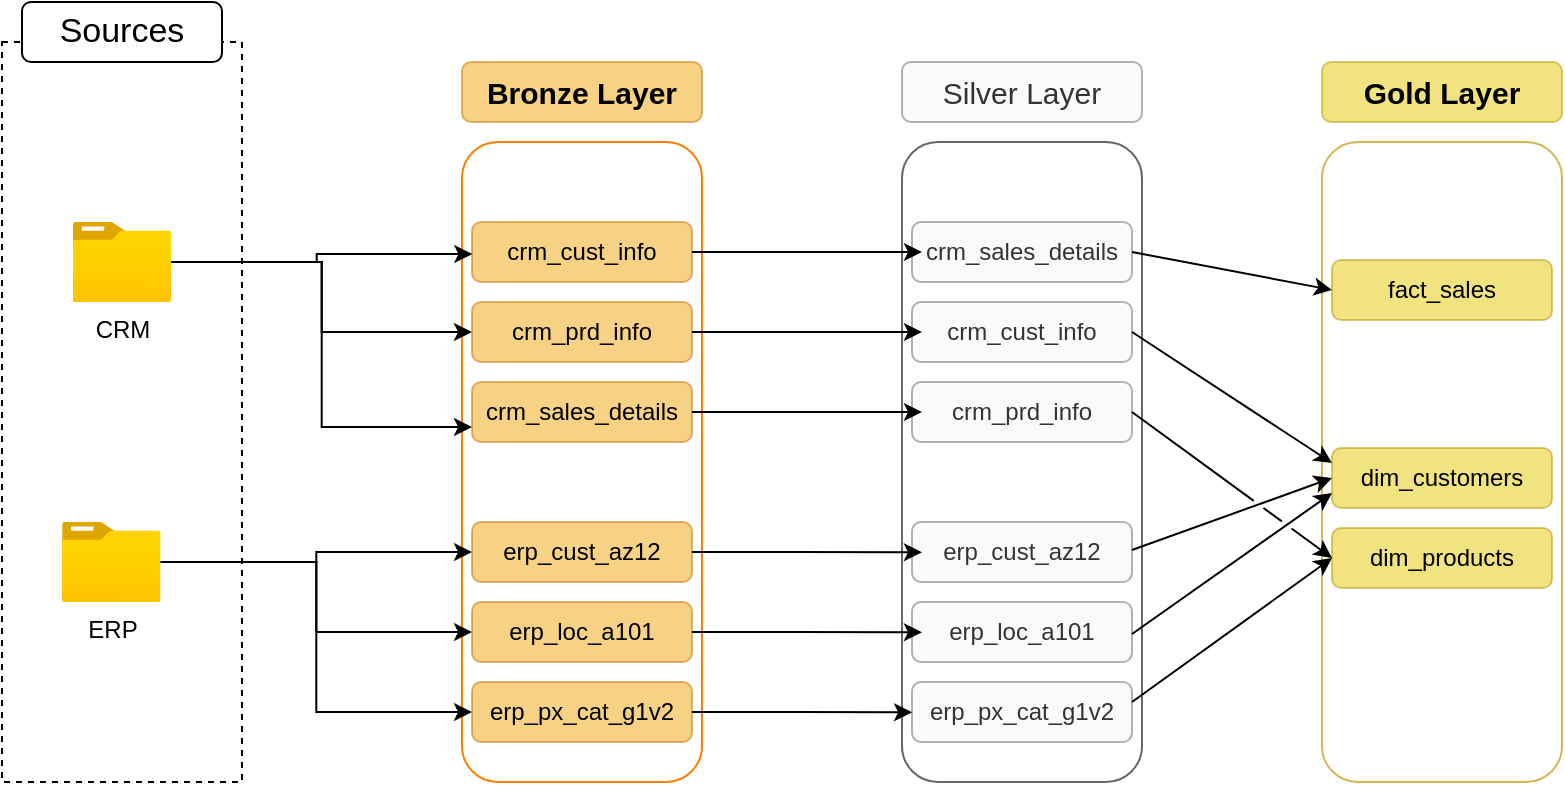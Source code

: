 <mxfile version="27.0.9">
  <diagram name="Page-1" id="J61nO0GT713KSxKDC91W">
    <mxGraphModel dx="856" dy="531" grid="1" gridSize="10" guides="1" tooltips="1" connect="1" arrows="1" fold="1" page="1" pageScale="1" pageWidth="850" pageHeight="1100" math="0" shadow="0">
      <root>
        <mxCell id="0" />
        <mxCell id="1" parent="0" />
        <mxCell id="lUDrN5THh6u3bOi8TJU0-8" value="" style="rounded=1;whiteSpace=wrap;html=1;fillColor=none;strokeColor=#666666;fontColor=#333333;" parent="1" vertex="1">
          <mxGeometry x="490" y="160" width="120" height="320" as="geometry" />
        </mxCell>
        <mxCell id="3yfE5k_EXEyPkkxnGs-Q-5" value="" style="rounded=1;whiteSpace=wrap;html=1;fillColor=none;strokeColor=#FF8000;" parent="1" vertex="1">
          <mxGeometry x="270" y="160" width="120" height="320" as="geometry" />
        </mxCell>
        <mxCell id="3yfE5k_EXEyPkkxnGs-Q-1" value="" style="rounded=0;whiteSpace=wrap;html=1;fillColor=none;dashed=1;" parent="1" vertex="1">
          <mxGeometry x="40" y="110" width="120" height="370" as="geometry" />
        </mxCell>
        <mxCell id="3yfE5k_EXEyPkkxnGs-Q-2" value="Sources" style="rounded=1;whiteSpace=wrap;html=1;fontSize=17;" parent="1" vertex="1">
          <mxGeometry x="50" y="90" width="100" height="30" as="geometry" />
        </mxCell>
        <mxCell id="3yfE5k_EXEyPkkxnGs-Q-13" style="edgeStyle=orthogonalEdgeStyle;rounded=0;orthogonalLoop=1;jettySize=auto;html=1;entryX=0;entryY=0.75;entryDx=0;entryDy=0;" parent="1" source="3yfE5k_EXEyPkkxnGs-Q-3" target="3yfE5k_EXEyPkkxnGs-Q-8" edge="1">
          <mxGeometry relative="1" as="geometry" />
        </mxCell>
        <mxCell id="3yfE5k_EXEyPkkxnGs-Q-21" style="edgeStyle=orthogonalEdgeStyle;rounded=0;orthogonalLoop=1;jettySize=auto;html=1;entryX=0;entryY=0.5;entryDx=0;entryDy=0;" parent="1" source="3yfE5k_EXEyPkkxnGs-Q-3" target="3yfE5k_EXEyPkkxnGs-Q-9" edge="1">
          <mxGeometry relative="1" as="geometry" />
        </mxCell>
        <mxCell id="3yfE5k_EXEyPkkxnGs-Q-3" value="CRM" style="image;aspect=fixed;html=1;points=[];align=center;fontSize=12;image=img/lib/azure2/general/Folder_Blank.svg;" parent="1" vertex="1">
          <mxGeometry x="75.36" y="200" width="49.29" height="40" as="geometry" />
        </mxCell>
        <mxCell id="3yfE5k_EXEyPkkxnGs-Q-19" style="edgeStyle=orthogonalEdgeStyle;rounded=0;orthogonalLoop=1;jettySize=auto;html=1;" parent="1" source="3yfE5k_EXEyPkkxnGs-Q-4" target="3yfE5k_EXEyPkkxnGs-Q-14" edge="1">
          <mxGeometry relative="1" as="geometry" />
        </mxCell>
        <mxCell id="3yfE5k_EXEyPkkxnGs-Q-24" style="edgeStyle=orthogonalEdgeStyle;rounded=0;orthogonalLoop=1;jettySize=auto;html=1;entryX=0;entryY=0.5;entryDx=0;entryDy=0;" parent="1" source="3yfE5k_EXEyPkkxnGs-Q-4" target="3yfE5k_EXEyPkkxnGs-Q-16" edge="1">
          <mxGeometry relative="1" as="geometry" />
        </mxCell>
        <mxCell id="3yfE5k_EXEyPkkxnGs-Q-25" style="edgeStyle=orthogonalEdgeStyle;rounded=0;orthogonalLoop=1;jettySize=auto;html=1;entryX=0;entryY=0.5;entryDx=0;entryDy=0;" parent="1" source="3yfE5k_EXEyPkkxnGs-Q-4" target="3yfE5k_EXEyPkkxnGs-Q-17" edge="1">
          <mxGeometry relative="1" as="geometry" />
        </mxCell>
        <mxCell id="3yfE5k_EXEyPkkxnGs-Q-4" value="ERP" style="image;aspect=fixed;html=1;points=[];align=center;fontSize=12;image=img/lib/azure2/general/Folder_Blank.svg;" parent="1" vertex="1">
          <mxGeometry x="70" y="350" width="49.29" height="40" as="geometry" />
        </mxCell>
        <mxCell id="3yfE5k_EXEyPkkxnGs-Q-6" value="Bronze Layer" style="rounded=1;whiteSpace=wrap;html=1;fillColor=#f0a30a;strokeColor=#BD7000;fontColor=#000000;opacity=50;fontSize=15;fontStyle=1" parent="1" vertex="1">
          <mxGeometry x="270" y="120" width="120" height="30" as="geometry" />
        </mxCell>
        <mxCell id="3yfE5k_EXEyPkkxnGs-Q-7" value="crm_cust_info" style="rounded=1;whiteSpace=wrap;html=1;fillColor=#f0a30a;strokeColor=#BD7000;fontColor=#000000;opacity=50;fontSize=12;" parent="1" vertex="1">
          <mxGeometry x="275" y="200" width="110" height="30" as="geometry" />
        </mxCell>
        <mxCell id="3yfE5k_EXEyPkkxnGs-Q-8" value="crm_sales_details" style="rounded=1;whiteSpace=wrap;html=1;fillColor=#f0a30a;strokeColor=#BD7000;fontColor=#000000;opacity=50;fontSize=12;" parent="1" vertex="1">
          <mxGeometry x="275" y="280" width="110" height="30" as="geometry" />
        </mxCell>
        <mxCell id="3yfE5k_EXEyPkkxnGs-Q-9" value="crm_prd_info" style="rounded=1;whiteSpace=wrap;html=1;fillColor=#f0a30a;strokeColor=#BD7000;fontColor=#000000;opacity=50;fontSize=12;" parent="1" vertex="1">
          <mxGeometry x="275" y="240" width="110" height="30" as="geometry" />
        </mxCell>
        <mxCell id="3yfE5k_EXEyPkkxnGs-Q-14" value="erp_cust_az12" style="rounded=1;whiteSpace=wrap;html=1;fillColor=#f0a30a;strokeColor=#BD7000;fontColor=#000000;opacity=50;fontSize=12;" parent="1" vertex="1">
          <mxGeometry x="275" y="350" width="110" height="30" as="geometry" />
        </mxCell>
        <mxCell id="3yfE5k_EXEyPkkxnGs-Q-16" value="erp_loc_a101" style="rounded=1;whiteSpace=wrap;html=1;fillColor=#f0a30a;strokeColor=#BD7000;fontColor=#000000;opacity=50;fontSize=12;" parent="1" vertex="1">
          <mxGeometry x="275" y="390" width="110" height="30" as="geometry" />
        </mxCell>
        <mxCell id="3yfE5k_EXEyPkkxnGs-Q-17" value="erp_px_cat_g1v2" style="rounded=1;whiteSpace=wrap;html=1;fillColor=#f0a30a;strokeColor=#BD7000;fontColor=#000000;opacity=50;fontSize=12;" parent="1" vertex="1">
          <mxGeometry x="275" y="430" width="110" height="30" as="geometry" />
        </mxCell>
        <mxCell id="3yfE5k_EXEyPkkxnGs-Q-29" style="edgeStyle=orthogonalEdgeStyle;rounded=0;orthogonalLoop=1;jettySize=auto;html=1;entryX=0.043;entryY=0.175;entryDx=0;entryDy=0;entryPerimeter=0;" parent="1" source="3yfE5k_EXEyPkkxnGs-Q-3" target="3yfE5k_EXEyPkkxnGs-Q-5" edge="1">
          <mxGeometry relative="1" as="geometry" />
        </mxCell>
        <mxCell id="lUDrN5THh6u3bOi8TJU0-1" value="Silver Layer" style="rounded=1;whiteSpace=wrap;html=1;opacity=50;fontSize=15;fillColor=#f5f5f5;strokeColor=#666666;fontColor=#333333;" parent="1" vertex="1">
          <mxGeometry x="490" y="120" width="120" height="30" as="geometry" />
        </mxCell>
        <mxCell id="lUDrN5THh6u3bOi8TJU0-2" value="crm_sales_details" style="rounded=1;whiteSpace=wrap;html=1;opacity=50;fontSize=12;fillColor=#f5f5f5;strokeColor=#666666;fontColor=#333333;" parent="1" vertex="1">
          <mxGeometry x="495" y="200" width="110" height="30" as="geometry" />
        </mxCell>
        <mxCell id="lUDrN5THh6u3bOi8TJU0-3" value="crm_prd_info" style="rounded=1;whiteSpace=wrap;html=1;opacity=50;fontSize=12;fillColor=#f5f5f5;strokeColor=#666666;fontColor=#333333;" parent="1" vertex="1">
          <mxGeometry x="495" y="280" width="110" height="30" as="geometry" />
        </mxCell>
        <mxCell id="lUDrN5THh6u3bOi8TJU0-4" value="crm_cust_info" style="rounded=1;whiteSpace=wrap;html=1;opacity=50;fontSize=12;fillColor=#f5f5f5;strokeColor=#666666;fontColor=#333333;" parent="1" vertex="1">
          <mxGeometry x="495" y="240" width="110" height="30" as="geometry" />
        </mxCell>
        <mxCell id="lUDrN5THh6u3bOi8TJU0-5" value="erp_cust_az12" style="rounded=1;whiteSpace=wrap;html=1;opacity=50;fontSize=12;fillColor=#f5f5f5;strokeColor=#666666;fontColor=#333333;" parent="1" vertex="1">
          <mxGeometry x="495" y="350" width="110" height="30" as="geometry" />
        </mxCell>
        <mxCell id="lUDrN5THh6u3bOi8TJU0-6" value="erp_loc_a101" style="rounded=1;whiteSpace=wrap;html=1;opacity=50;fontSize=12;fillColor=#f5f5f5;strokeColor=#666666;fontColor=#333333;" parent="1" vertex="1">
          <mxGeometry x="495" y="390" width="110" height="30" as="geometry" />
        </mxCell>
        <mxCell id="lUDrN5THh6u3bOi8TJU0-7" value="erp_px_cat_g1v2" style="rounded=1;whiteSpace=wrap;html=1;opacity=50;fontSize=12;fillColor=#f5f5f5;strokeColor=#666666;fontColor=#333333;" parent="1" vertex="1">
          <mxGeometry x="495" y="430" width="110" height="30" as="geometry" />
        </mxCell>
        <mxCell id="lUDrN5THh6u3bOi8TJU0-9" style="edgeStyle=orthogonalEdgeStyle;rounded=0;orthogonalLoop=1;jettySize=auto;html=1;entryX=0.083;entryY=0.172;entryDx=0;entryDy=0;entryPerimeter=0;" parent="1" source="3yfE5k_EXEyPkkxnGs-Q-7" target="lUDrN5THh6u3bOi8TJU0-8" edge="1">
          <mxGeometry relative="1" as="geometry" />
        </mxCell>
        <mxCell id="lUDrN5THh6u3bOi8TJU0-10" style="edgeStyle=orthogonalEdgeStyle;rounded=0;orthogonalLoop=1;jettySize=auto;html=1;entryX=0.083;entryY=0.297;entryDx=0;entryDy=0;entryPerimeter=0;" parent="1" source="3yfE5k_EXEyPkkxnGs-Q-9" target="lUDrN5THh6u3bOi8TJU0-8" edge="1">
          <mxGeometry relative="1" as="geometry" />
        </mxCell>
        <mxCell id="lUDrN5THh6u3bOi8TJU0-11" style="edgeStyle=orthogonalEdgeStyle;rounded=0;orthogonalLoop=1;jettySize=auto;html=1;entryX=0.083;entryY=0.422;entryDx=0;entryDy=0;entryPerimeter=0;" parent="1" source="3yfE5k_EXEyPkkxnGs-Q-8" target="lUDrN5THh6u3bOi8TJU0-8" edge="1">
          <mxGeometry relative="1" as="geometry" />
        </mxCell>
        <mxCell id="lUDrN5THh6u3bOi8TJU0-12" style="edgeStyle=orthogonalEdgeStyle;rounded=0;orthogonalLoop=1;jettySize=auto;html=1;entryX=0.083;entryY=0.641;entryDx=0;entryDy=0;entryPerimeter=0;" parent="1" source="3yfE5k_EXEyPkkxnGs-Q-14" target="lUDrN5THh6u3bOi8TJU0-8" edge="1">
          <mxGeometry relative="1" as="geometry" />
        </mxCell>
        <mxCell id="lUDrN5THh6u3bOi8TJU0-13" style="edgeStyle=orthogonalEdgeStyle;rounded=0;orthogonalLoop=1;jettySize=auto;html=1;entryX=0.083;entryY=0.766;entryDx=0;entryDy=0;entryPerimeter=0;" parent="1" source="3yfE5k_EXEyPkkxnGs-Q-16" target="lUDrN5THh6u3bOi8TJU0-8" edge="1">
          <mxGeometry relative="1" as="geometry" />
        </mxCell>
        <mxCell id="lUDrN5THh6u3bOi8TJU0-14" style="edgeStyle=orthogonalEdgeStyle;rounded=0;orthogonalLoop=1;jettySize=auto;html=1;entryX=0.042;entryY=0.891;entryDx=0;entryDy=0;entryPerimeter=0;" parent="1" source="3yfE5k_EXEyPkkxnGs-Q-17" target="lUDrN5THh6u3bOi8TJU0-8" edge="1">
          <mxGeometry relative="1" as="geometry" />
        </mxCell>
        <mxCell id="xki2L9OcL27KQNMUAwGc-3" value="" style="rounded=1;whiteSpace=wrap;html=1;fillColor=none;strokeColor=#d6b656;" vertex="1" parent="1">
          <mxGeometry x="700" y="160" width="120" height="320" as="geometry" />
        </mxCell>
        <mxCell id="xki2L9OcL27KQNMUAwGc-4" value="Gold Layer" style="rounded=1;whiteSpace=wrap;html=1;opacity=50;fontSize=15;fillColor=#e3c800;strokeColor=#B09500;fontColor=#000000;fontStyle=1" vertex="1" parent="1">
          <mxGeometry x="700" y="120" width="120" height="30" as="geometry" />
        </mxCell>
        <mxCell id="xki2L9OcL27KQNMUAwGc-5" value="fact_sales" style="rounded=1;whiteSpace=wrap;html=1;opacity=50;fontSize=12;fillColor=#e3c800;strokeColor=#B09500;fontColor=#000000;" vertex="1" parent="1">
          <mxGeometry x="705" y="219" width="110" height="30" as="geometry" />
        </mxCell>
        <mxCell id="xki2L9OcL27KQNMUAwGc-6" value="dim_products" style="rounded=1;whiteSpace=wrap;html=1;opacity=50;fontSize=12;fillColor=#e3c800;strokeColor=#B09500;fontColor=#000000;" vertex="1" parent="1">
          <mxGeometry x="705" y="353" width="110" height="30" as="geometry" />
        </mxCell>
        <mxCell id="xki2L9OcL27KQNMUAwGc-7" value="dim_customers" style="rounded=1;whiteSpace=wrap;html=1;opacity=50;fontSize=12;fillColor=#e3c800;strokeColor=#B09500;fontColor=#000000;" vertex="1" parent="1">
          <mxGeometry x="705" y="313" width="110" height="30" as="geometry" />
        </mxCell>
        <mxCell id="xki2L9OcL27KQNMUAwGc-12" value="" style="endArrow=classic;html=1;rounded=0;entryX=0;entryY=0.25;entryDx=0;entryDy=0;exitX=1;exitY=0.5;exitDx=0;exitDy=0;jumpStyle=gap;" edge="1" parent="1" source="lUDrN5THh6u3bOi8TJU0-4" target="xki2L9OcL27KQNMUAwGc-7">
          <mxGeometry width="50" height="50" relative="1" as="geometry">
            <mxPoint x="610" y="259" as="sourcePoint" />
            <mxPoint x="660" y="209" as="targetPoint" />
          </mxGeometry>
        </mxCell>
        <mxCell id="xki2L9OcL27KQNMUAwGc-13" value="" style="endArrow=classic;html=1;rounded=0;entryX=0;entryY=0.5;entryDx=0;entryDy=0;exitX=1;exitY=0.5;exitDx=0;exitDy=0;" edge="1" parent="1" source="lUDrN5THh6u3bOi8TJU0-2" target="xki2L9OcL27KQNMUAwGc-5">
          <mxGeometry width="50" height="50" relative="1" as="geometry">
            <mxPoint x="630" y="269" as="sourcePoint" />
            <mxPoint x="680" y="219" as="targetPoint" />
          </mxGeometry>
        </mxCell>
        <mxCell id="xki2L9OcL27KQNMUAwGc-14" value="" style="endArrow=classic;html=1;rounded=0;entryX=0;entryY=0.5;entryDx=0;entryDy=0;exitX=1;exitY=0.5;exitDx=0;exitDy=0;" edge="1" parent="1" target="xki2L9OcL27KQNMUAwGc-7">
          <mxGeometry width="50" height="50" relative="1" as="geometry">
            <mxPoint x="605" y="364" as="sourcePoint" />
            <mxPoint x="705" y="430" as="targetPoint" />
          </mxGeometry>
        </mxCell>
        <mxCell id="xki2L9OcL27KQNMUAwGc-15" value="" style="endArrow=classic;html=1;rounded=0;entryX=0;entryY=0.75;entryDx=0;entryDy=0;exitX=1;exitY=0.5;exitDx=0;exitDy=0;jumpStyle=gap;" edge="1" parent="1" target="xki2L9OcL27KQNMUAwGc-7">
          <mxGeometry width="50" height="50" relative="1" as="geometry">
            <mxPoint x="605" y="406" as="sourcePoint" />
            <mxPoint x="705" y="370" as="targetPoint" />
          </mxGeometry>
        </mxCell>
        <mxCell id="xki2L9OcL27KQNMUAwGc-16" value="" style="endArrow=classic;html=1;rounded=0;entryX=0;entryY=0.5;entryDx=0;entryDy=0;exitX=1;exitY=0.5;exitDx=0;exitDy=0;jumpStyle=gap;" edge="1" parent="1" target="xki2L9OcL27KQNMUAwGc-6">
          <mxGeometry width="50" height="50" relative="1" as="geometry">
            <mxPoint x="605" y="295" as="sourcePoint" />
            <mxPoint x="705" y="361" as="targetPoint" />
          </mxGeometry>
        </mxCell>
        <mxCell id="xki2L9OcL27KQNMUAwGc-17" value="" style="endArrow=classic;html=1;rounded=0;entryX=0;entryY=0.5;entryDx=0;entryDy=0;exitX=1;exitY=0.5;exitDx=0;exitDy=0;jumpStyle=gap;" edge="1" parent="1" target="xki2L9OcL27KQNMUAwGc-6">
          <mxGeometry width="50" height="50" relative="1" as="geometry">
            <mxPoint x="605" y="440" as="sourcePoint" />
            <mxPoint x="705" y="513" as="targetPoint" />
          </mxGeometry>
        </mxCell>
      </root>
    </mxGraphModel>
  </diagram>
</mxfile>
